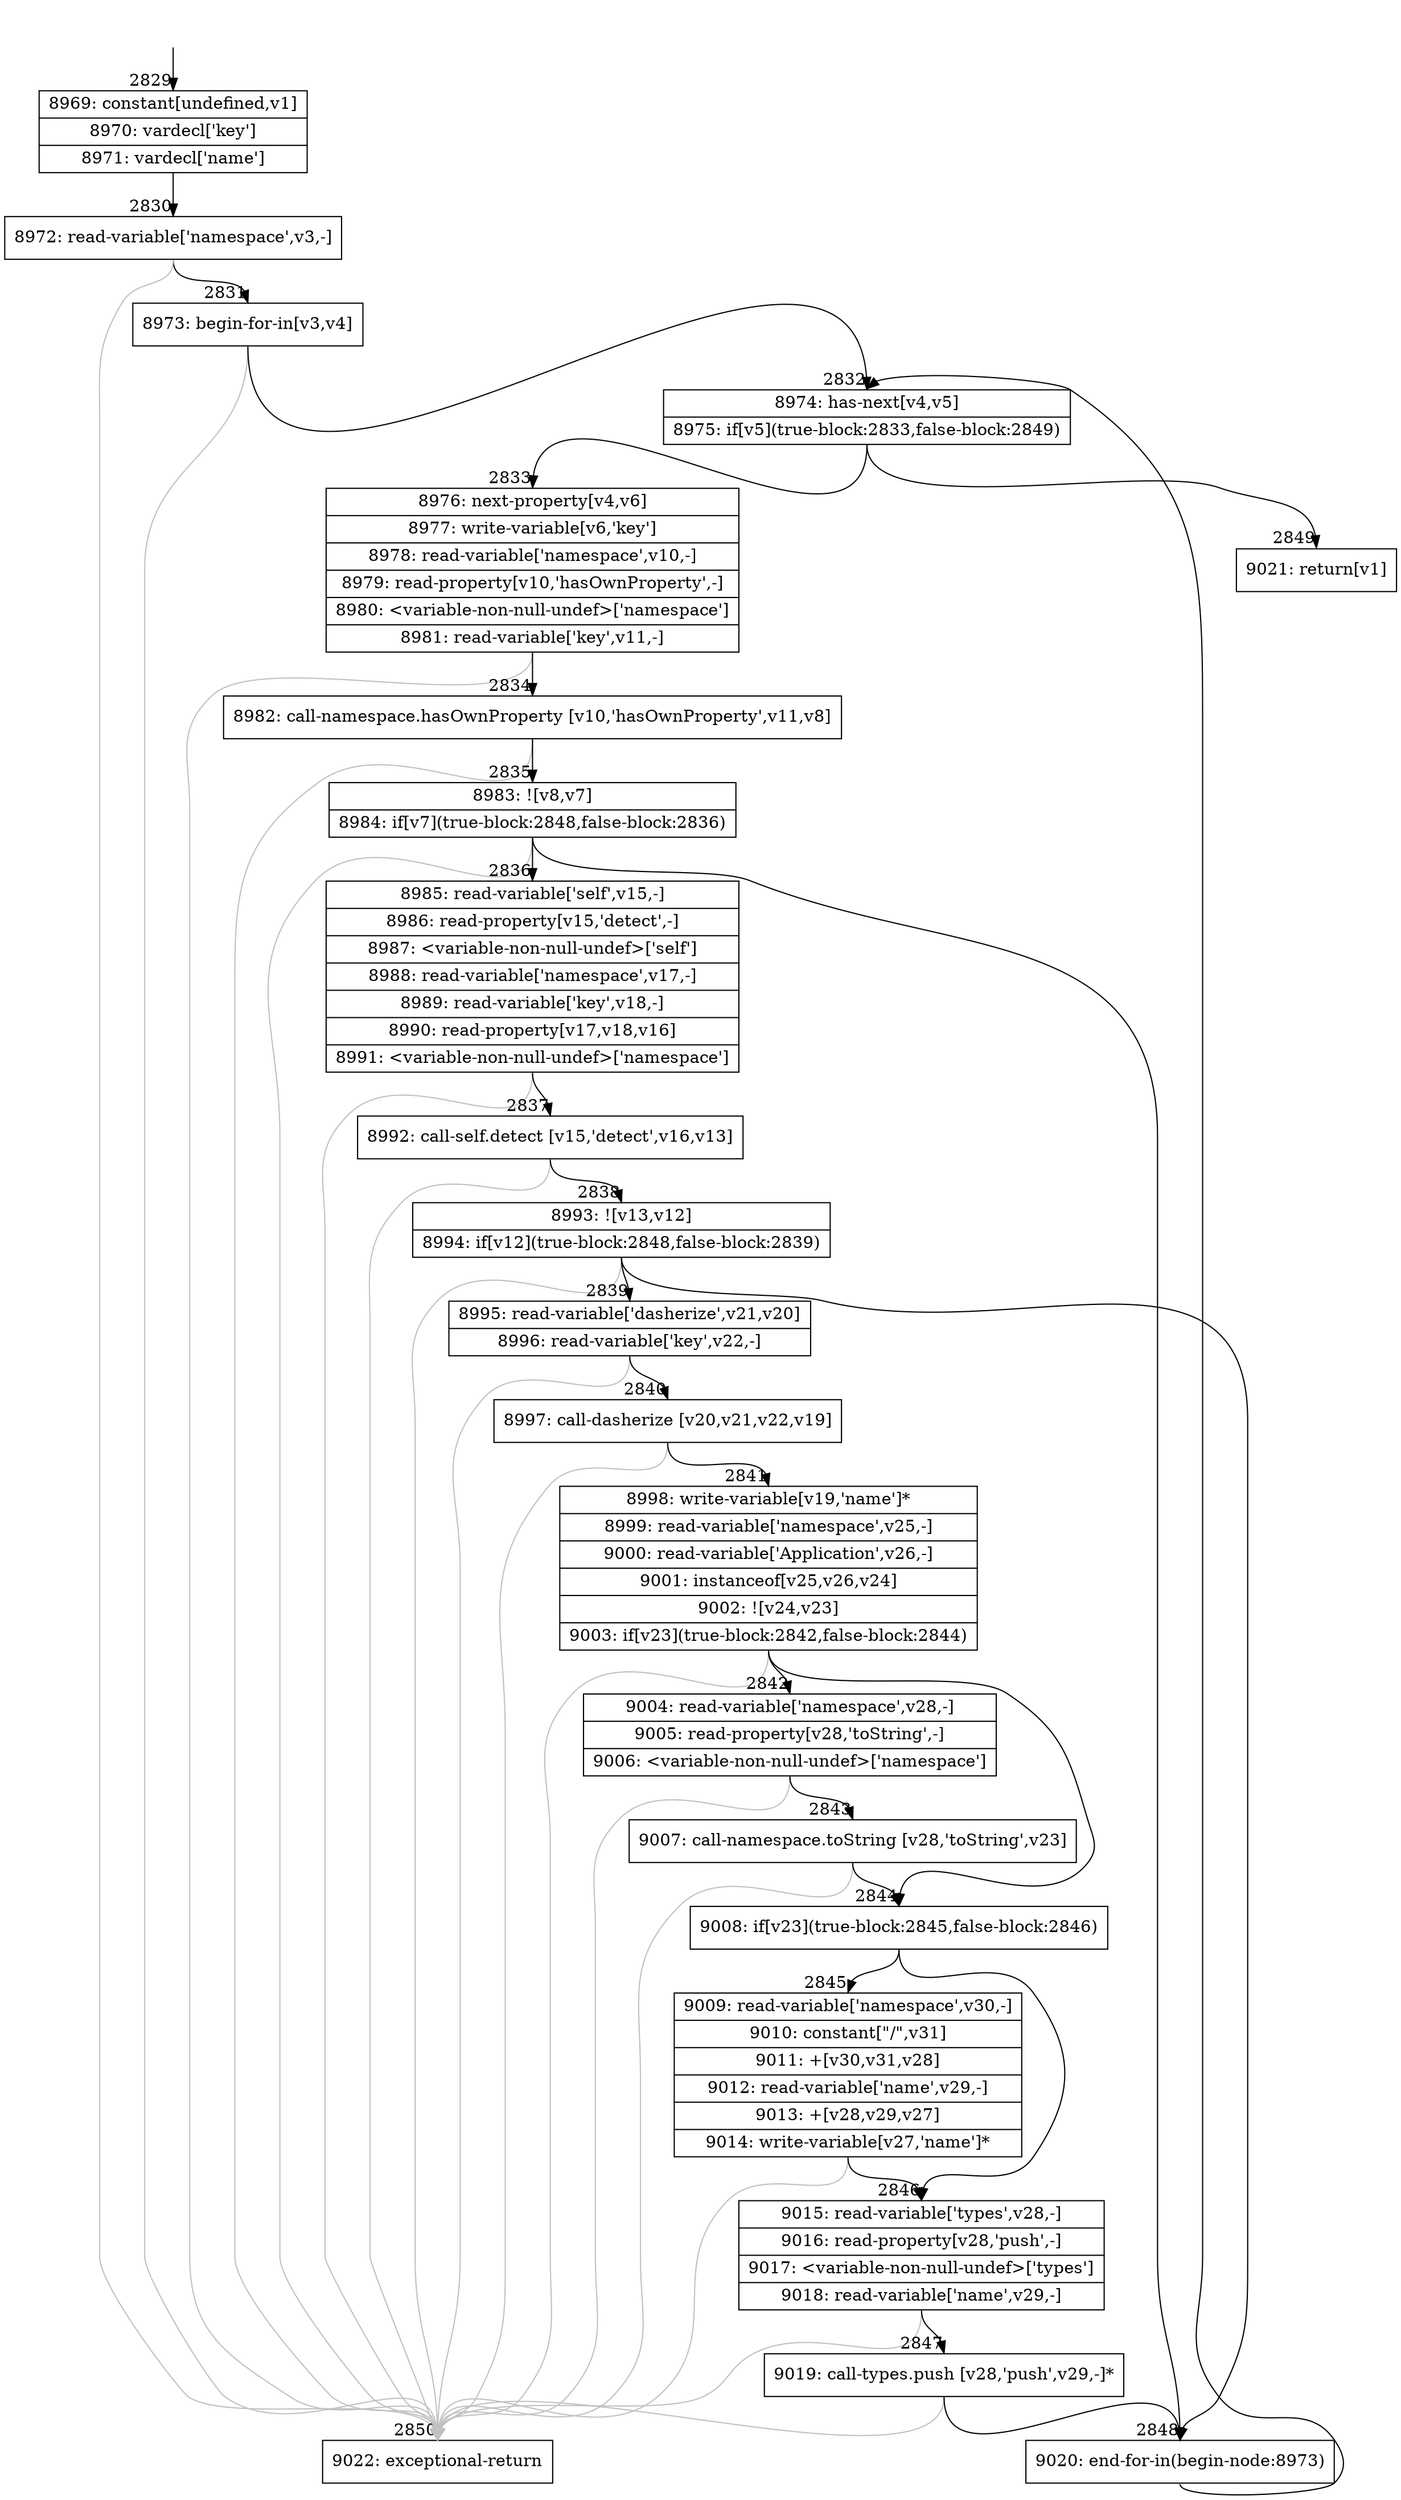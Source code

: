 digraph {
rankdir="TD"
BB_entry228[shape=none,label=""];
BB_entry228 -> BB2829 [tailport=s, headport=n, headlabel="    2829"]
BB2829 [shape=record label="{8969: constant[undefined,v1]|8970: vardecl['key']|8971: vardecl['name']}" ] 
BB2829 -> BB2830 [tailport=s, headport=n, headlabel="      2830"]
BB2830 [shape=record label="{8972: read-variable['namespace',v3,-]}" ] 
BB2830 -> BB2831 [tailport=s, headport=n, headlabel="      2831"]
BB2830 -> BB2850 [tailport=s, headport=n, color=gray, headlabel="      2850"]
BB2831 [shape=record label="{8973: begin-for-in[v3,v4]}" ] 
BB2831 -> BB2832 [tailport=s, headport=n, headlabel="      2832"]
BB2831 -> BB2850 [tailport=s, headport=n, color=gray]
BB2832 [shape=record label="{8974: has-next[v4,v5]|8975: if[v5](true-block:2833,false-block:2849)}" ] 
BB2832 -> BB2833 [tailport=s, headport=n, headlabel="      2833"]
BB2832 -> BB2849 [tailport=s, headport=n, headlabel="      2849"]
BB2833 [shape=record label="{8976: next-property[v4,v6]|8977: write-variable[v6,'key']|8978: read-variable['namespace',v10,-]|8979: read-property[v10,'hasOwnProperty',-]|8980: \<variable-non-null-undef\>['namespace']|8981: read-variable['key',v11,-]}" ] 
BB2833 -> BB2834 [tailport=s, headport=n, headlabel="      2834"]
BB2833 -> BB2850 [tailport=s, headport=n, color=gray]
BB2834 [shape=record label="{8982: call-namespace.hasOwnProperty [v10,'hasOwnProperty',v11,v8]}" ] 
BB2834 -> BB2835 [tailport=s, headport=n, headlabel="      2835"]
BB2834 -> BB2850 [tailport=s, headport=n, color=gray]
BB2835 [shape=record label="{8983: ![v8,v7]|8984: if[v7](true-block:2848,false-block:2836)}" ] 
BB2835 -> BB2848 [tailport=s, headport=n, headlabel="      2848"]
BB2835 -> BB2836 [tailport=s, headport=n, headlabel="      2836"]
BB2835 -> BB2850 [tailport=s, headport=n, color=gray]
BB2836 [shape=record label="{8985: read-variable['self',v15,-]|8986: read-property[v15,'detect',-]|8987: \<variable-non-null-undef\>['self']|8988: read-variable['namespace',v17,-]|8989: read-variable['key',v18,-]|8990: read-property[v17,v18,v16]|8991: \<variable-non-null-undef\>['namespace']}" ] 
BB2836 -> BB2837 [tailport=s, headport=n, headlabel="      2837"]
BB2836 -> BB2850 [tailport=s, headport=n, color=gray]
BB2837 [shape=record label="{8992: call-self.detect [v15,'detect',v16,v13]}" ] 
BB2837 -> BB2838 [tailport=s, headport=n, headlabel="      2838"]
BB2837 -> BB2850 [tailport=s, headport=n, color=gray]
BB2838 [shape=record label="{8993: ![v13,v12]|8994: if[v12](true-block:2848,false-block:2839)}" ] 
BB2838 -> BB2848 [tailport=s, headport=n]
BB2838 -> BB2839 [tailport=s, headport=n, headlabel="      2839"]
BB2838 -> BB2850 [tailport=s, headport=n, color=gray]
BB2839 [shape=record label="{8995: read-variable['dasherize',v21,v20]|8996: read-variable['key',v22,-]}" ] 
BB2839 -> BB2840 [tailport=s, headport=n, headlabel="      2840"]
BB2839 -> BB2850 [tailport=s, headport=n, color=gray]
BB2840 [shape=record label="{8997: call-dasherize [v20,v21,v22,v19]}" ] 
BB2840 -> BB2841 [tailport=s, headport=n, headlabel="      2841"]
BB2840 -> BB2850 [tailport=s, headport=n, color=gray]
BB2841 [shape=record label="{8998: write-variable[v19,'name']*|8999: read-variable['namespace',v25,-]|9000: read-variable['Application',v26,-]|9001: instanceof[v25,v26,v24]|9002: ![v24,v23]|9003: if[v23](true-block:2842,false-block:2844)}" ] 
BB2841 -> BB2844 [tailport=s, headport=n, headlabel="      2844"]
BB2841 -> BB2842 [tailport=s, headport=n, headlabel="      2842"]
BB2841 -> BB2850 [tailport=s, headport=n, color=gray]
BB2842 [shape=record label="{9004: read-variable['namespace',v28,-]|9005: read-property[v28,'toString',-]|9006: \<variable-non-null-undef\>['namespace']}" ] 
BB2842 -> BB2843 [tailport=s, headport=n, headlabel="      2843"]
BB2842 -> BB2850 [tailport=s, headport=n, color=gray]
BB2843 [shape=record label="{9007: call-namespace.toString [v28,'toString',v23]}" ] 
BB2843 -> BB2844 [tailport=s, headport=n]
BB2843 -> BB2850 [tailport=s, headport=n, color=gray]
BB2844 [shape=record label="{9008: if[v23](true-block:2845,false-block:2846)}" ] 
BB2844 -> BB2845 [tailport=s, headport=n, headlabel="      2845"]
BB2844 -> BB2846 [tailport=s, headport=n, headlabel="      2846"]
BB2845 [shape=record label="{9009: read-variable['namespace',v30,-]|9010: constant[\"/\",v31]|9011: +[v30,v31,v28]|9012: read-variable['name',v29,-]|9013: +[v28,v29,v27]|9014: write-variable[v27,'name']*}" ] 
BB2845 -> BB2846 [tailport=s, headport=n]
BB2845 -> BB2850 [tailport=s, headport=n, color=gray]
BB2846 [shape=record label="{9015: read-variable['types',v28,-]|9016: read-property[v28,'push',-]|9017: \<variable-non-null-undef\>['types']|9018: read-variable['name',v29,-]}" ] 
BB2846 -> BB2847 [tailport=s, headport=n, headlabel="      2847"]
BB2846 -> BB2850 [tailport=s, headport=n, color=gray]
BB2847 [shape=record label="{9019: call-types.push [v28,'push',v29,-]*}" ] 
BB2847 -> BB2848 [tailport=s, headport=n]
BB2847 -> BB2850 [tailport=s, headport=n, color=gray]
BB2848 [shape=record label="{9020: end-for-in(begin-node:8973)}" ] 
BB2848 -> BB2832 [tailport=s, headport=n]
BB2849 [shape=record label="{9021: return[v1]}" ] 
BB2850 [shape=record label="{9022: exceptional-return}" ] 
//#$~ 4679
}
